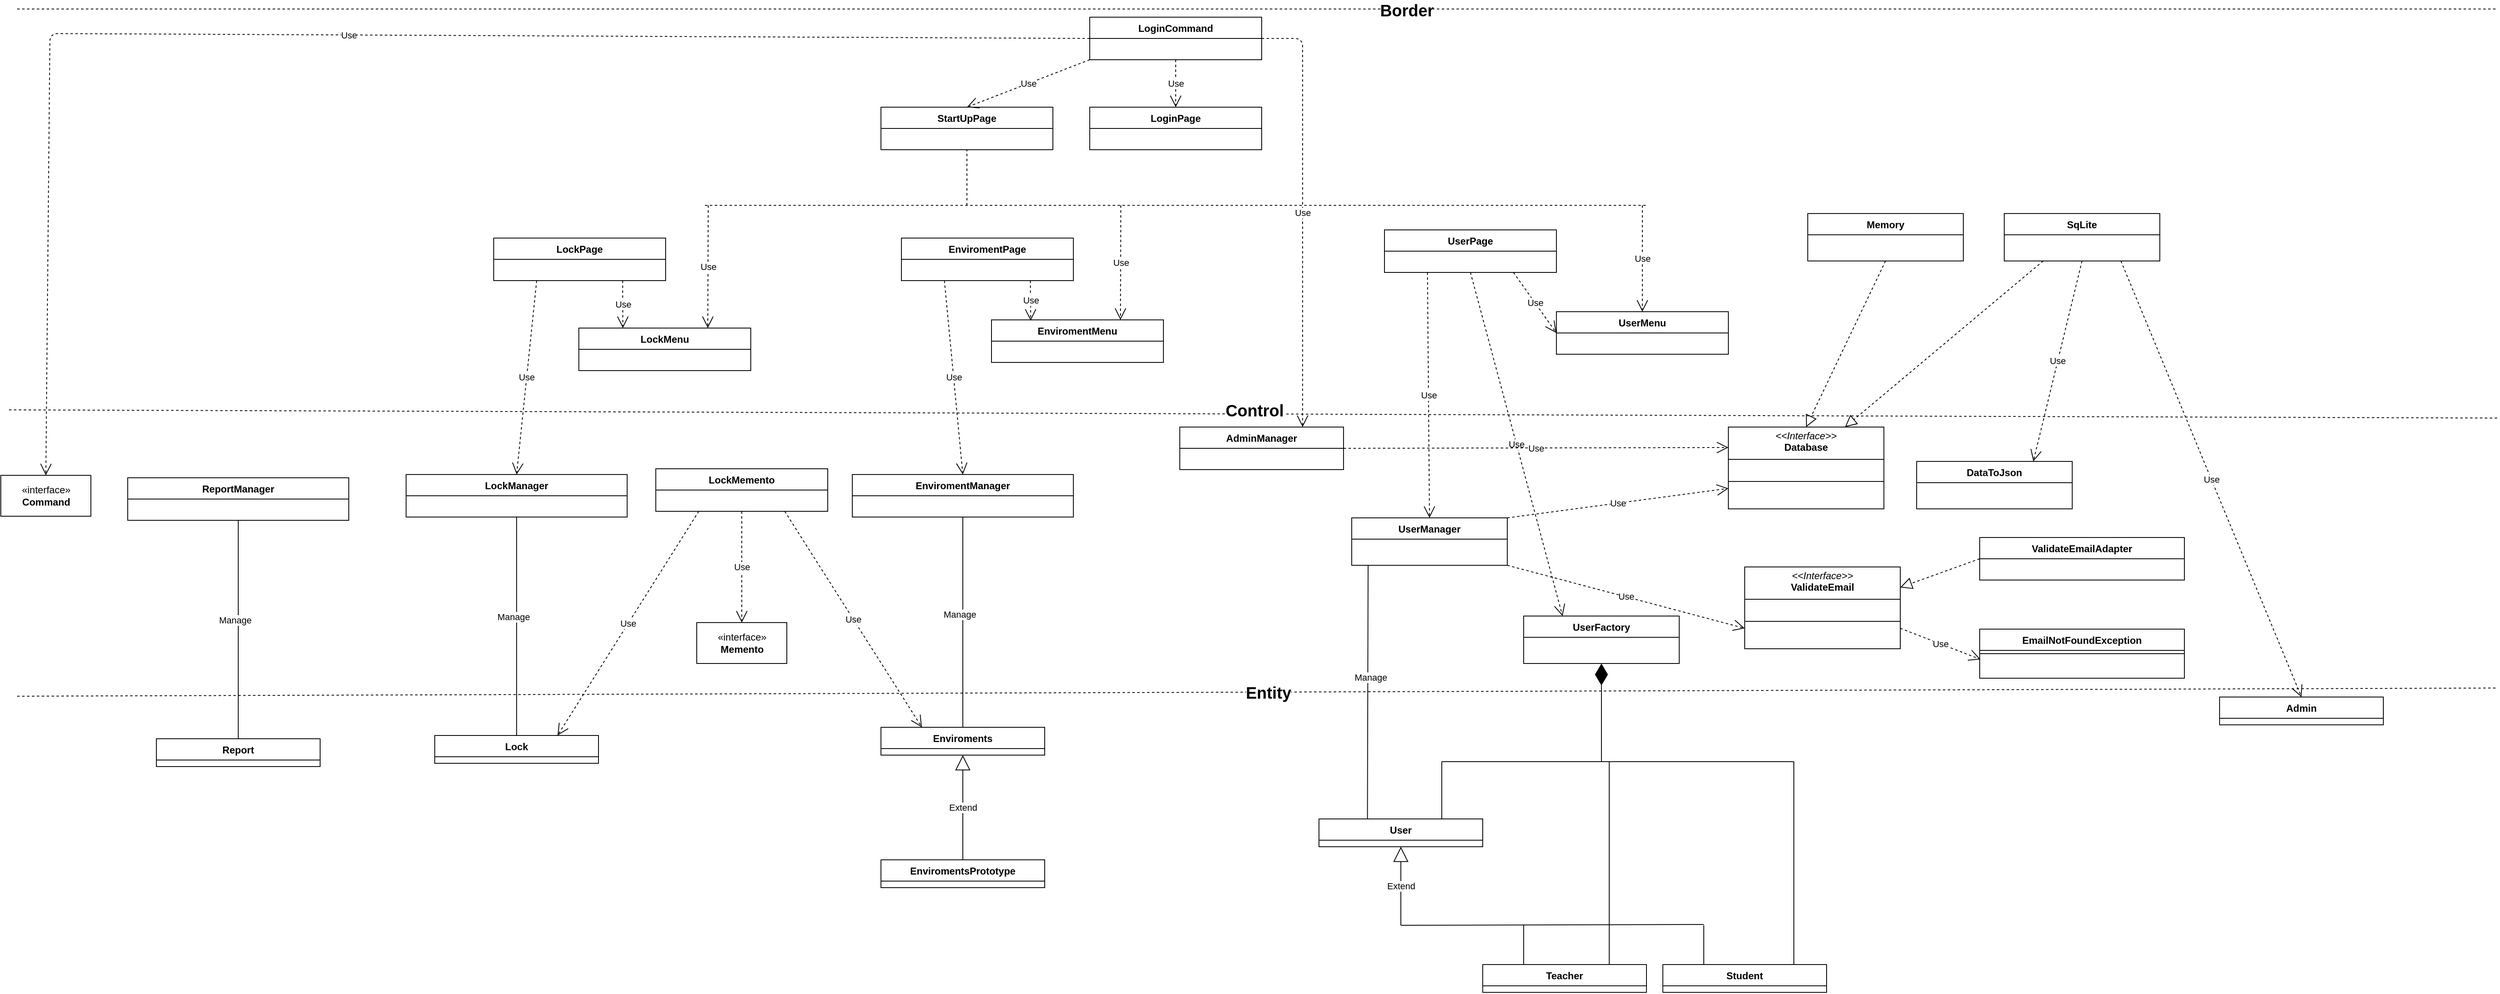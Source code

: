 <mxfile>
    <diagram id="C5RBs43oDa-KdzZeNtuy" name="Page-1">
        <mxGraphModel dx="2322" dy="1602" grid="1" gridSize="10" guides="1" tooltips="1" connect="1" arrows="1" fold="1" page="1" pageScale="1" pageWidth="827" pageHeight="1169" math="0" shadow="0">
            <root>
                <mxCell id="WIyWlLk6GJQsqaUBKTNV-0"/>
                <mxCell id="WIyWlLk6GJQsqaUBKTNV-1" parent="WIyWlLk6GJQsqaUBKTNV-0"/>
                <mxCell id="r7XuDd0O4ZvqXVFFLryg-0" value="" style="endArrow=none;dashed=1;html=1;rounded=0;" parent="WIyWlLk6GJQsqaUBKTNV-1" edge="1">
                    <mxGeometry width="50" height="50" relative="1" as="geometry">
                        <mxPoint x="-1360" y="160" as="sourcePoint"/>
                        <mxPoint x="1670" y="150" as="targetPoint"/>
                        <Array as="points"/>
                    </mxGeometry>
                </mxCell>
                <mxCell id="_xdSYPHyjW3nCsW6iEuT-3" value="&lt;font style=&quot;font-size: 20px;&quot;&gt;Entity&lt;/font&gt;" style="edgeLabel;html=1;align=center;verticalAlign=middle;resizable=0;points=[];fontSize=15;fontStyle=1" parent="r7XuDd0O4ZvqXVFFLryg-0" connectable="0" vertex="1">
                    <mxGeometry x="0.124" y="-2" relative="1" as="geometry">
                        <mxPoint x="-175" y="-2" as="offset"/>
                    </mxGeometry>
                </mxCell>
                <mxCell id="r7XuDd0O4ZvqXVFFLryg-25" value="" style="endArrow=none;endFill=0;endSize=12;html=1;rounded=0;entryX=0.296;entryY=0.034;entryDx=0;entryDy=0;entryPerimeter=0;" parent="WIyWlLk6GJQsqaUBKTNV-1" target="45" edge="1">
                    <mxGeometry width="160" relative="1" as="geometry">
                        <mxPoint x="290" as="sourcePoint"/>
                        <mxPoint x="410" y="350" as="targetPoint"/>
                    </mxGeometry>
                </mxCell>
                <mxCell id="r7XuDd0O4ZvqXVFFLryg-28" value="Manage" style="edgeLabel;html=1;align=center;verticalAlign=middle;resizable=0;points=[];" parent="r7XuDd0O4ZvqXVFFLryg-25" connectable="0" vertex="1">
                    <mxGeometry x="-0.448" y="2" relative="1" as="geometry">
                        <mxPoint x="1" y="51" as="offset"/>
                    </mxGeometry>
                </mxCell>
                <mxCell id="r7XuDd0O4ZvqXVFFLryg-34" value="" style="endArrow=none;dashed=1;html=1;rounded=0;" parent="WIyWlLk6GJQsqaUBKTNV-1" edge="1">
                    <mxGeometry width="50" height="50" relative="1" as="geometry">
                        <mxPoint x="-1370" y="-190" as="sourcePoint"/>
                        <mxPoint x="1670" y="-180" as="targetPoint"/>
                        <Array as="points"/>
                    </mxGeometry>
                </mxCell>
                <mxCell id="_xdSYPHyjW3nCsW6iEuT-2" value="&lt;font style=&quot;font-size: 20px;&quot;&gt;Control&lt;/font&gt;" style="edgeLabel;html=1;align=center;verticalAlign=middle;resizable=0;points=[];fontSize=15;fontStyle=1" parent="r7XuDd0O4ZvqXVFFLryg-34" connectable="0" vertex="1">
                    <mxGeometry x="0.124" y="1" relative="1" as="geometry">
                        <mxPoint x="-188" y="-5" as="offset"/>
                    </mxGeometry>
                </mxCell>
                <mxCell id="r7XuDd0O4ZvqXVFFLryg-35" value="" style="endArrow=none;dashed=1;html=1;rounded=0;" parent="WIyWlLk6GJQsqaUBKTNV-1" edge="1">
                    <mxGeometry width="50" height="50" relative="1" as="geometry">
                        <mxPoint x="-1360" y="-680" as="sourcePoint"/>
                        <mxPoint x="1670" y="-680" as="targetPoint"/>
                        <Array as="points"/>
                    </mxGeometry>
                </mxCell>
                <mxCell id="_xdSYPHyjW3nCsW6iEuT-0" value="&lt;font style=&quot;font-size: 20px;&quot;&gt;Border&lt;/font&gt;" style="edgeLabel;html=1;align=center;verticalAlign=middle;resizable=0;points=[];fontSize=15;fontStyle=1" parent="r7XuDd0O4ZvqXVFFLryg-35" connectable="0" vertex="1">
                    <mxGeometry x="0.139" y="-1" relative="1" as="geometry">
                        <mxPoint x="-29" as="offset"/>
                    </mxGeometry>
                </mxCell>
                <mxCell id="lZRSGbZRZbLsS1pGvsEE-22" value="Teacher" style="swimlane;fontStyle=1;align=center;verticalAlign=top;childLayout=stackLayout;horizontal=1;startSize=26;horizontalStack=0;resizeParent=1;resizeParentMax=0;resizeLast=0;collapsible=1;marginBottom=0;whiteSpace=wrap;html=1;" parent="WIyWlLk6GJQsqaUBKTNV-1" vertex="1">
                    <mxGeometry x="430" y="488" width="200" height="34" as="geometry"/>
                </mxCell>
                <mxCell id="NaBVkYS8M3-ztmhR-1Vg-1" value="Use" style="endArrow=open;endSize=12;dashed=1;html=1;rounded=0;exitX=1;exitY=1;exitDx=0;exitDy=0;entryX=0;entryY=0.75;entryDx=0;entryDy=0;" parent="WIyWlLk6GJQsqaUBKTNV-1" source="17" target="52" edge="1">
                    <mxGeometry width="160" relative="1" as="geometry">
                        <mxPoint x="440.57" y="-80.002" as="sourcePoint"/>
                        <mxPoint x="650" y="-90" as="targetPoint"/>
                    </mxGeometry>
                </mxCell>
                <mxCell id="6dqjGufiqV69bFTocouH-3" value="EmailNotFoundException" style="swimlane;fontStyle=1;align=center;verticalAlign=top;childLayout=stackLayout;horizontal=1;startSize=26;horizontalStack=0;resizeParent=1;resizeParentMax=0;resizeLast=0;collapsible=1;marginBottom=0;whiteSpace=wrap;html=1;" parent="WIyWlLk6GJQsqaUBKTNV-1" vertex="1">
                    <mxGeometry x="1037" y="78" width="250" height="60" as="geometry"/>
                </mxCell>
                <mxCell id="6dqjGufiqV69bFTocouH-4" value="" style="line;strokeWidth=1;fillColor=none;align=left;verticalAlign=middle;spacingTop=-1;spacingLeft=3;spacingRight=3;rotatable=0;labelPosition=right;points=[];portConstraint=eastwest;strokeColor=inherit;" parent="6dqjGufiqV69bFTocouH-3" vertex="1">
                    <mxGeometry y="26" width="250" height="8" as="geometry"/>
                </mxCell>
                <mxCell id="6dqjGufiqV69bFTocouH-5" value="&lt;div&gt;&lt;br&gt;&lt;/div&gt;" style="text;strokeColor=none;fillColor=none;align=left;verticalAlign=top;spacingLeft=4;spacingRight=4;overflow=hidden;rotatable=0;points=[[0,0.5],[1,0.5]];portConstraint=eastwest;whiteSpace=wrap;html=1;" parent="6dqjGufiqV69bFTocouH-3" vertex="1">
                    <mxGeometry y="34" width="250" height="26" as="geometry"/>
                </mxCell>
                <mxCell id="3" value="Use" style="endArrow=open;endSize=12;dashed=1;html=1;entryX=0;entryY=0.75;entryDx=0;entryDy=0;exitX=1;exitY=0;exitDx=0;exitDy=0;" parent="WIyWlLk6GJQsqaUBKTNV-1" source="17" target="74" edge="1">
                    <mxGeometry width="160" relative="1" as="geometry">
                        <mxPoint x="600" y="-150" as="sourcePoint"/>
                        <mxPoint x="892.5" y="-278" as="targetPoint"/>
                    </mxGeometry>
                </mxCell>
                <mxCell id="5" value="Enviroments" style="swimlane;fontStyle=1;align=center;verticalAlign=top;childLayout=stackLayout;horizontal=1;startSize=26;horizontalStack=0;resizeParent=1;resizeParentMax=0;resizeLast=0;collapsible=1;marginBottom=0;whiteSpace=wrap;html=1;" parent="WIyWlLk6GJQsqaUBKTNV-1" vertex="1">
                    <mxGeometry x="-305" y="198" width="200" height="34" as="geometry"/>
                </mxCell>
                <mxCell id="12" value="" style="endArrow=none;endFill=0;endSize=12;html=1;rounded=0;entryX=0.5;entryY=0;entryDx=0;entryDy=0;exitX=0.5;exitY=1;exitDx=0;exitDy=0;" parent="WIyWlLk6GJQsqaUBKTNV-1" source="30" target="5" edge="1">
                    <mxGeometry width="160" relative="1" as="geometry">
                        <mxPoint x="-167.873" y="30" as="sourcePoint"/>
                        <mxPoint x="-205" y="198" as="targetPoint"/>
                    </mxGeometry>
                </mxCell>
                <mxCell id="13" value="Manage" style="edgeLabel;html=1;align=center;verticalAlign=middle;resizable=0;points=[];" parent="12" connectable="0" vertex="1">
                    <mxGeometry x="-0.448" y="2" relative="1" as="geometry">
                        <mxPoint x="-6" y="48" as="offset"/>
                    </mxGeometry>
                </mxCell>
                <mxCell id="17" value="UserManager" style="swimlane;fontStyle=1;childLayout=stackLayout;horizontal=1;startSize=26;fillColor=none;horizontalStack=0;resizeParent=1;resizeParentMax=0;resizeLast=0;collapsible=1;marginBottom=0;" parent="WIyWlLk6GJQsqaUBKTNV-1" vertex="1">
                    <mxGeometry x="270" y="-58" width="190" height="58" as="geometry"/>
                </mxCell>
                <mxCell id="22" value="ValidateEmailAdapter" style="swimlane;fontStyle=1;childLayout=stackLayout;horizontal=1;startSize=26;fillColor=none;horizontalStack=0;resizeParent=1;resizeParentMax=0;resizeLast=0;collapsible=1;marginBottom=0;" parent="WIyWlLk6GJQsqaUBKTNV-1" vertex="1">
                    <mxGeometry x="1037" y="-34" width="250" height="52" as="geometry"/>
                </mxCell>
                <mxCell id="30" value="EnviromentManager" style="swimlane;fontStyle=1;childLayout=stackLayout;horizontal=1;startSize=26;fillColor=none;horizontalStack=0;resizeParent=1;resizeParentMax=0;resizeLast=0;collapsible=1;marginBottom=0;" parent="WIyWlLk6GJQsqaUBKTNV-1" vertex="1">
                    <mxGeometry x="-340" y="-111" width="270" height="52" as="geometry"/>
                </mxCell>
                <mxCell id="38" value="Admin" style="swimlane;fontStyle=1;align=center;verticalAlign=top;childLayout=stackLayout;horizontal=1;startSize=26;horizontalStack=0;resizeParent=1;resizeParentMax=0;resizeLast=0;collapsible=1;marginBottom=0;whiteSpace=wrap;html=1;" parent="WIyWlLk6GJQsqaUBKTNV-1" vertex="1">
                    <mxGeometry x="1330" y="161" width="200" height="34" as="geometry"/>
                </mxCell>
                <mxCell id="39" value="StartUpPage" style="swimlane;fontStyle=1;childLayout=stackLayout;horizontal=1;startSize=26;fillColor=none;horizontalStack=0;resizeParent=1;resizeParentMax=0;resizeLast=0;collapsible=1;marginBottom=0;" parent="WIyWlLk6GJQsqaUBKTNV-1" vertex="1">
                    <mxGeometry x="-305" y="-560" width="210" height="52" as="geometry"/>
                </mxCell>
                <mxCell id="nyFKqgkoh2ZOtLrn_KtN-40" value="Lock" style="swimlane;fontStyle=1;align=center;verticalAlign=top;childLayout=stackLayout;horizontal=1;startSize=26;horizontalStack=0;resizeParent=1;resizeParentMax=0;resizeLast=0;collapsible=1;marginBottom=0;whiteSpace=wrap;html=1;" parent="WIyWlLk6GJQsqaUBKTNV-1" vertex="1">
                    <mxGeometry x="-850" y="208" width="200" height="34" as="geometry"/>
                </mxCell>
                <mxCell id="nyFKqgkoh2ZOtLrn_KtN-41" value="LockManager" style="swimlane;fontStyle=1;childLayout=stackLayout;horizontal=1;startSize=26;fillColor=none;horizontalStack=0;resizeParent=1;resizeParentMax=0;resizeLast=0;collapsible=1;marginBottom=0;" parent="WIyWlLk6GJQsqaUBKTNV-1" vertex="1">
                    <mxGeometry x="-885" y="-111" width="270" height="52" as="geometry"/>
                </mxCell>
                <mxCell id="nyFKqgkoh2ZOtLrn_KtN-43" value="Report" style="swimlane;fontStyle=1;align=center;verticalAlign=top;childLayout=stackLayout;horizontal=1;startSize=26;horizontalStack=0;resizeParent=1;resizeParentMax=0;resizeLast=0;collapsible=1;marginBottom=0;whiteSpace=wrap;html=1;" parent="WIyWlLk6GJQsqaUBKTNV-1" vertex="1">
                    <mxGeometry x="-1190" y="212" width="200" height="34" as="geometry"/>
                </mxCell>
                <mxCell id="nyFKqgkoh2ZOtLrn_KtN-44" value="ReportManager" style="swimlane;fontStyle=1;childLayout=stackLayout;horizontal=1;startSize=26;fillColor=none;horizontalStack=0;resizeParent=1;resizeParentMax=0;resizeLast=0;collapsible=1;marginBottom=0;" parent="WIyWlLk6GJQsqaUBKTNV-1" vertex="1">
                    <mxGeometry x="-1225" y="-107" width="270" height="52" as="geometry"/>
                </mxCell>
                <mxCell id="nyFKqgkoh2ZOtLrn_KtN-45" value="" style="endArrow=none;endFill=0;endSize=12;html=1;rounded=0;entryX=0.5;entryY=0;entryDx=0;entryDy=0;exitX=0.5;exitY=1;exitDx=0;exitDy=0;" parent="WIyWlLk6GJQsqaUBKTNV-1" source="nyFKqgkoh2ZOtLrn_KtN-41" target="nyFKqgkoh2ZOtLrn_KtN-40" edge="1">
                    <mxGeometry width="160" relative="1" as="geometry">
                        <mxPoint x="-575" y="-42" as="sourcePoint"/>
                        <mxPoint x="-595" y="198" as="targetPoint"/>
                    </mxGeometry>
                </mxCell>
                <mxCell id="nyFKqgkoh2ZOtLrn_KtN-46" value="Manage" style="edgeLabel;html=1;align=center;verticalAlign=middle;resizable=0;points=[];" parent="nyFKqgkoh2ZOtLrn_KtN-45" connectable="0" vertex="1">
                    <mxGeometry x="-0.448" y="2" relative="1" as="geometry">
                        <mxPoint x="-6" y="48" as="offset"/>
                    </mxGeometry>
                </mxCell>
                <mxCell id="nyFKqgkoh2ZOtLrn_KtN-47" value="" style="endArrow=none;endFill=0;endSize=12;html=1;rounded=0;entryX=0.5;entryY=0;entryDx=0;entryDy=0;exitX=0.5;exitY=1;exitDx=0;exitDy=0;" parent="WIyWlLk6GJQsqaUBKTNV-1" source="nyFKqgkoh2ZOtLrn_KtN-44" target="nyFKqgkoh2ZOtLrn_KtN-43" edge="1">
                    <mxGeometry width="160" relative="1" as="geometry">
                        <mxPoint x="-1010" y="-37" as="sourcePoint"/>
                        <mxPoint x="-1025" y="195" as="targetPoint"/>
                    </mxGeometry>
                </mxCell>
                <mxCell id="nyFKqgkoh2ZOtLrn_KtN-48" value="Manage" style="edgeLabel;html=1;align=center;verticalAlign=middle;resizable=0;points=[];" parent="nyFKqgkoh2ZOtLrn_KtN-47" connectable="0" vertex="1">
                    <mxGeometry x="-0.448" y="2" relative="1" as="geometry">
                        <mxPoint x="-6" y="48" as="offset"/>
                    </mxGeometry>
                </mxCell>
                <mxCell id="40" value="Student" style="swimlane;fontStyle=1;align=center;verticalAlign=top;childLayout=stackLayout;horizontal=1;startSize=26;horizontalStack=0;resizeParent=1;resizeParentMax=0;resizeLast=0;collapsible=1;marginBottom=0;whiteSpace=wrap;html=1;" parent="WIyWlLk6GJQsqaUBKTNV-1" vertex="1">
                    <mxGeometry x="650" y="488" width="200" height="34" as="geometry"/>
                </mxCell>
                <mxCell id="45" value="User" style="swimlane;fontStyle=1;align=center;verticalAlign=top;childLayout=stackLayout;horizontal=1;startSize=26;horizontalStack=0;resizeParent=1;resizeParentMax=0;resizeLast=0;collapsible=1;marginBottom=0;whiteSpace=wrap;html=1;" parent="WIyWlLk6GJQsqaUBKTNV-1" vertex="1">
                    <mxGeometry x="230" y="310" width="200" height="34" as="geometry"/>
                </mxCell>
                <mxCell id="47" value="UserFactory" style="swimlane;fontStyle=1;childLayout=stackLayout;horizontal=1;startSize=26;fillColor=none;horizontalStack=0;resizeParent=1;resizeParentMax=0;resizeLast=0;collapsible=1;marginBottom=0;" parent="WIyWlLk6GJQsqaUBKTNV-1" vertex="1">
                    <mxGeometry x="480" y="62" width="190" height="58" as="geometry"/>
                </mxCell>
                <mxCell id="50" value="" style="endArrow=diamondThin;endFill=1;endSize=24;html=1;entryX=0.5;entryY=1;entryDx=0;entryDy=0;" parent="WIyWlLk6GJQsqaUBKTNV-1" target="47" edge="1">
                    <mxGeometry width="160" relative="1" as="geometry">
                        <mxPoint x="575" y="240" as="sourcePoint"/>
                        <mxPoint x="640" y="90" as="targetPoint"/>
                    </mxGeometry>
                </mxCell>
                <mxCell id="51" value="UserPage" style="swimlane;fontStyle=1;childLayout=stackLayout;horizontal=1;startSize=26;fillColor=none;horizontalStack=0;resizeParent=1;resizeParentMax=0;resizeLast=0;collapsible=1;marginBottom=0;" parent="WIyWlLk6GJQsqaUBKTNV-1" vertex="1">
                    <mxGeometry x="310" y="-410" width="210" height="52" as="geometry"/>
                </mxCell>
                <mxCell id="52" value="&lt;p style=&quot;margin:0px;margin-top:4px;text-align:center;&quot;&gt;&lt;i&gt;&amp;lt;&amp;lt;Interface&amp;gt;&amp;gt;&lt;/i&gt;&lt;br&gt;&lt;b&gt;ValidateEmail&lt;/b&gt;&lt;/p&gt;&lt;hr size=&quot;1&quot; style=&quot;border-style:solid;&quot;&gt;&lt;p style=&quot;margin:0px;margin-left:4px;&quot;&gt;&lt;br&gt;&lt;/p&gt;&lt;hr size=&quot;1&quot; style=&quot;border-style:solid;&quot;&gt;&lt;p style=&quot;margin:0px;margin-left:4px;&quot;&gt;&lt;br&gt;&lt;/p&gt;" style="verticalAlign=top;align=left;overflow=fill;html=1;whiteSpace=wrap;" parent="WIyWlLk6GJQsqaUBKTNV-1" vertex="1">
                    <mxGeometry x="750" y="2" width="190" height="100" as="geometry"/>
                </mxCell>
                <mxCell id="60" value="" style="endArrow=none;html=1;" parent="WIyWlLk6GJQsqaUBKTNV-1" edge="1">
                    <mxGeometry width="50" height="50" relative="1" as="geometry">
                        <mxPoint x="330" y="440" as="sourcePoint"/>
                        <mxPoint x="700" y="439" as="targetPoint"/>
                    </mxGeometry>
                </mxCell>
                <mxCell id="63" value="" style="endArrow=none;html=1;exitX=0.25;exitY=0;exitDx=0;exitDy=0;" parent="WIyWlLk6GJQsqaUBKTNV-1" source="lZRSGbZRZbLsS1pGvsEE-22" edge="1">
                    <mxGeometry width="50" height="50" relative="1" as="geometry">
                        <mxPoint x="539.77" y="488" as="sourcePoint"/>
                        <mxPoint x="480" y="440" as="targetPoint"/>
                    </mxGeometry>
                </mxCell>
                <mxCell id="64" value="" style="endArrow=none;html=1;exitX=0.25;exitY=0;exitDx=0;exitDy=0;" parent="WIyWlLk6GJQsqaUBKTNV-1" source="40" edge="1">
                    <mxGeometry width="50" height="50" relative="1" as="geometry">
                        <mxPoint x="730.0" y="488" as="sourcePoint"/>
                        <mxPoint x="700" y="440" as="targetPoint"/>
                    </mxGeometry>
                </mxCell>
                <mxCell id="65" value="" style="endArrow=none;html=1;" parent="WIyWlLk6GJQsqaUBKTNV-1" edge="1">
                    <mxGeometry width="50" height="50" relative="1" as="geometry">
                        <mxPoint x="380" y="240" as="sourcePoint"/>
                        <mxPoint x="810" y="240" as="targetPoint"/>
                    </mxGeometry>
                </mxCell>
                <mxCell id="67" value="" style="endArrow=none;html=1;exitX=0.75;exitY=0;exitDx=0;exitDy=0;" parent="WIyWlLk6GJQsqaUBKTNV-1" source="45" edge="1">
                    <mxGeometry width="50" height="50" relative="1" as="geometry">
                        <mxPoint x="370.0" y="378" as="sourcePoint"/>
                        <mxPoint x="380" y="240" as="targetPoint"/>
                    </mxGeometry>
                </mxCell>
                <mxCell id="68" value="" style="endArrow=none;html=1;exitX=0.75;exitY=0;exitDx=0;exitDy=0;" parent="WIyWlLk6GJQsqaUBKTNV-1" edge="1">
                    <mxGeometry width="50" height="50" relative="1" as="geometry">
                        <mxPoint x="584.52" y="488" as="sourcePoint"/>
                        <mxPoint x="584.52" y="240" as="targetPoint"/>
                    </mxGeometry>
                </mxCell>
                <mxCell id="69" value="" style="endArrow=none;html=1;exitX=0.75;exitY=0;exitDx=0;exitDy=0;" parent="WIyWlLk6GJQsqaUBKTNV-1" edge="1">
                    <mxGeometry width="50" height="50" relative="1" as="geometry">
                        <mxPoint x="810.0" y="488" as="sourcePoint"/>
                        <mxPoint x="810" y="240" as="targetPoint"/>
                    </mxGeometry>
                </mxCell>
                <mxCell id="70" value="Use" style="endArrow=open;endSize=12;dashed=1;html=1;rounded=0;exitX=1;exitY=0.75;exitDx=0;exitDy=0;entryX=0.004;entryY=0.115;entryDx=0;entryDy=0;entryPerimeter=0;" parent="WIyWlLk6GJQsqaUBKTNV-1" source="52" target="6dqjGufiqV69bFTocouH-5" edge="1">
                    <mxGeometry width="160" relative="1" as="geometry">
                        <mxPoint x="1140.0" y="70.998" as="sourcePoint"/>
                        <mxPoint x="1349.43" y="50" as="targetPoint"/>
                    </mxGeometry>
                </mxCell>
                <mxCell id="71" value="" style="endArrow=block;dashed=1;endFill=0;endSize=12;html=1;entryX=1;entryY=0.25;entryDx=0;entryDy=0;exitX=0;exitY=0.5;exitDx=0;exitDy=0;" parent="WIyWlLk6GJQsqaUBKTNV-1" source="22" target="52" edge="1">
                    <mxGeometry width="160" relative="1" as="geometry">
                        <mxPoint x="1250" y="-180" as="sourcePoint"/>
                        <mxPoint x="1320" y="-116.5" as="targetPoint"/>
                    </mxGeometry>
                </mxCell>
                <mxCell id="72" value="Use" style="endArrow=open;endSize=12;dashed=1;html=1;entryX=0.25;entryY=0;entryDx=0;entryDy=0;exitX=0.5;exitY=1;exitDx=0;exitDy=0;" parent="WIyWlLk6GJQsqaUBKTNV-1" source="51" target="47" edge="1">
                    <mxGeometry width="160" relative="1" as="geometry">
                        <mxPoint x="400" y="-380" as="sourcePoint"/>
                        <mxPoint x="550" y="-50" as="targetPoint"/>
                    </mxGeometry>
                </mxCell>
                <mxCell id="74" value="&lt;p style=&quot;margin:0px;margin-top:4px;text-align:center;&quot;&gt;&lt;i&gt;&amp;lt;&amp;lt;Interface&amp;gt;&amp;gt;&lt;/i&gt;&lt;br&gt;&lt;b&gt;Database&lt;/b&gt;&lt;/p&gt;&lt;hr size=&quot;1&quot; style=&quot;border-style:solid;&quot;&gt;&lt;p style=&quot;margin:0px;margin-left:4px;&quot;&gt;&lt;br&gt;&lt;/p&gt;&lt;hr size=&quot;1&quot; style=&quot;border-style:solid;&quot;&gt;&lt;p style=&quot;margin:0px;margin-left:4px;&quot;&gt;&lt;br&gt;&lt;/p&gt;" style="verticalAlign=top;align=left;overflow=fill;html=1;whiteSpace=wrap;" parent="WIyWlLk6GJQsqaUBKTNV-1" vertex="1">
                    <mxGeometry x="730" y="-169" width="190" height="100" as="geometry"/>
                </mxCell>
                <mxCell id="75" value="Memory" style="swimlane;fontStyle=1;childLayout=stackLayout;horizontal=1;startSize=26;fillColor=none;horizontalStack=0;resizeParent=1;resizeParentMax=0;resizeLast=0;collapsible=1;marginBottom=0;" parent="WIyWlLk6GJQsqaUBKTNV-1" vertex="1">
                    <mxGeometry x="827" y="-430" width="190" height="58" as="geometry"/>
                </mxCell>
                <mxCell id="76" value="SqLite" style="swimlane;fontStyle=1;childLayout=stackLayout;horizontal=1;startSize=26;fillColor=none;horizontalStack=0;resizeParent=1;resizeParentMax=0;resizeLast=0;collapsible=1;marginBottom=0;" parent="WIyWlLk6GJQsqaUBKTNV-1" vertex="1">
                    <mxGeometry x="1067" y="-430" width="190" height="58" as="geometry"/>
                </mxCell>
                <mxCell id="77" value="" style="endArrow=block;dashed=1;endFill=0;endSize=12;html=1;entryX=0.5;entryY=0;entryDx=0;entryDy=0;exitX=0.5;exitY=1;exitDx=0;exitDy=0;" parent="WIyWlLk6GJQsqaUBKTNV-1" source="75" target="74" edge="1">
                    <mxGeometry width="160" relative="1" as="geometry">
                        <mxPoint x="820" y="-310" as="sourcePoint"/>
                        <mxPoint x="720" y="-289" as="targetPoint"/>
                    </mxGeometry>
                </mxCell>
                <mxCell id="78" value="" style="endArrow=block;dashed=1;endFill=0;endSize=12;html=1;entryX=0.75;entryY=0;entryDx=0;entryDy=0;exitX=0.25;exitY=1;exitDx=0;exitDy=0;" parent="WIyWlLk6GJQsqaUBKTNV-1" source="76" target="74" edge="1">
                    <mxGeometry width="160" relative="1" as="geometry">
                        <mxPoint x="1000" y="-362" as="sourcePoint"/>
                        <mxPoint x="1000" y="-159" as="targetPoint"/>
                    </mxGeometry>
                </mxCell>
                <mxCell id="79" value="DataToJson" style="swimlane;fontStyle=1;childLayout=stackLayout;horizontal=1;startSize=26;fillColor=none;horizontalStack=0;resizeParent=1;resizeParentMax=0;resizeLast=0;collapsible=1;marginBottom=0;" parent="WIyWlLk6GJQsqaUBKTNV-1" vertex="1">
                    <mxGeometry x="960" y="-127" width="190" height="58" as="geometry"/>
                </mxCell>
                <mxCell id="80" value="Use" style="endArrow=open;endSize=12;dashed=1;html=1;rounded=0;entryX=0.75;entryY=0;entryDx=0;entryDy=0;exitX=0.5;exitY=1;exitDx=0;exitDy=0;" parent="WIyWlLk6GJQsqaUBKTNV-1" source="76" target="79" edge="1">
                    <mxGeometry width="160" relative="1" as="geometry">
                        <mxPoint x="1080" y="-300" as="sourcePoint"/>
                        <mxPoint x="1201" y="-276.01" as="targetPoint"/>
                    </mxGeometry>
                </mxCell>
                <mxCell id="81" value="Use" style="endArrow=open;endSize=12;dashed=1;html=1;exitX=0.25;exitY=1;exitDx=0;exitDy=0;entryX=0.5;entryY=0;entryDx=0;entryDy=0;" parent="WIyWlLk6GJQsqaUBKTNV-1" source="51" target="17" edge="1">
                    <mxGeometry width="160" relative="1" as="geometry">
                        <mxPoint x="310" y="-368" as="sourcePoint"/>
                        <mxPoint x="447.5" y="30.0" as="targetPoint"/>
                    </mxGeometry>
                </mxCell>
                <mxCell id="82" value="UserMenu" style="swimlane;fontStyle=1;childLayout=stackLayout;horizontal=1;startSize=26;fillColor=none;horizontalStack=0;resizeParent=1;resizeParentMax=0;resizeLast=0;collapsible=1;marginBottom=0;" parent="WIyWlLk6GJQsqaUBKTNV-1" vertex="1">
                    <mxGeometry x="520" y="-310" width="210" height="52" as="geometry"/>
                </mxCell>
                <mxCell id="83" value="Use" style="endArrow=open;endSize=12;dashed=1;html=1;exitX=0.75;exitY=1;exitDx=0;exitDy=0;entryX=0;entryY=0.5;entryDx=0;entryDy=0;" parent="WIyWlLk6GJQsqaUBKTNV-1" source="51" target="82" edge="1">
                    <mxGeometry width="160" relative="1" as="geometry">
                        <mxPoint x="372.5" y="-348" as="sourcePoint"/>
                        <mxPoint x="367" y="-97" as="targetPoint"/>
                    </mxGeometry>
                </mxCell>
                <mxCell id="84" value="EnviromentPage" style="swimlane;fontStyle=1;childLayout=stackLayout;horizontal=1;startSize=26;fillColor=none;horizontalStack=0;resizeParent=1;resizeParentMax=0;resizeLast=0;collapsible=1;marginBottom=0;" parent="WIyWlLk6GJQsqaUBKTNV-1" vertex="1">
                    <mxGeometry x="-280" y="-400" width="210" height="52" as="geometry"/>
                </mxCell>
                <mxCell id="85" value="EnviromentMenu" style="swimlane;fontStyle=1;childLayout=stackLayout;horizontal=1;startSize=26;fillColor=none;horizontalStack=0;resizeParent=1;resizeParentMax=0;resizeLast=0;collapsible=1;marginBottom=0;" parent="WIyWlLk6GJQsqaUBKTNV-1" vertex="1">
                    <mxGeometry x="-170" y="-300" width="210" height="52" as="geometry"/>
                </mxCell>
                <mxCell id="86" value="Use" style="endArrow=open;endSize=12;dashed=1;html=1;exitX=0.75;exitY=1;exitDx=0;exitDy=0;entryX=0.228;entryY=0.019;entryDx=0;entryDy=0;entryPerimeter=0;" parent="WIyWlLk6GJQsqaUBKTNV-1" source="84" target="85" edge="1">
                    <mxGeometry width="160" relative="1" as="geometry">
                        <mxPoint x="-137.5" y="-348" as="sourcePoint"/>
                        <mxPoint x="-143" y="-97" as="targetPoint"/>
                    </mxGeometry>
                </mxCell>
                <mxCell id="87" value="LockPage" style="swimlane;fontStyle=1;childLayout=stackLayout;horizontal=1;startSize=26;fillColor=none;horizontalStack=0;resizeParent=1;resizeParentMax=0;resizeLast=0;collapsible=1;marginBottom=0;" parent="WIyWlLk6GJQsqaUBKTNV-1" vertex="1">
                    <mxGeometry x="-778" y="-400" width="210" height="52" as="geometry"/>
                </mxCell>
                <mxCell id="88" value="LockMenu" style="swimlane;fontStyle=1;childLayout=stackLayout;horizontal=1;startSize=26;fillColor=none;horizontalStack=0;resizeParent=1;resizeParentMax=0;resizeLast=0;collapsible=1;marginBottom=0;" parent="WIyWlLk6GJQsqaUBKTNV-1" vertex="1">
                    <mxGeometry x="-674" y="-290" width="210" height="52" as="geometry"/>
                </mxCell>
                <mxCell id="89" value="Use" style="endArrow=open;endSize=12;dashed=1;html=1;entryX=0.256;entryY=0;entryDx=0;entryDy=0;exitX=0.75;exitY=1;exitDx=0;exitDy=0;entryPerimeter=0;" parent="WIyWlLk6GJQsqaUBKTNV-1" source="87" target="88" edge="1">
                    <mxGeometry width="160" relative="1" as="geometry">
                        <mxPoint x="-470" y="-360" as="sourcePoint"/>
                        <mxPoint x="-566" y="-97" as="targetPoint"/>
                    </mxGeometry>
                </mxCell>
                <mxCell id="90" value="Use" style="endArrow=open;endSize=12;dashed=1;html=1;exitX=0.25;exitY=1;exitDx=0;exitDy=0;entryX=0.5;entryY=0;entryDx=0;entryDy=0;" parent="WIyWlLk6GJQsqaUBKTNV-1" source="84" target="30" edge="1">
                    <mxGeometry width="160" relative="1" as="geometry">
                        <mxPoint x="-144.5" y="-341" as="sourcePoint"/>
                        <mxPoint x="-150" y="-90.0" as="targetPoint"/>
                    </mxGeometry>
                </mxCell>
                <mxCell id="91" value="Use" style="endArrow=open;endSize=12;dashed=1;html=1;exitX=0.25;exitY=1;exitDx=0;exitDy=0;entryX=0.5;entryY=0;entryDx=0;entryDy=0;" parent="WIyWlLk6GJQsqaUBKTNV-1" source="87" target="nyFKqgkoh2ZOtLrn_KtN-41" edge="1">
                    <mxGeometry width="160" relative="1" as="geometry">
                        <mxPoint x="-605" y="-340" as="sourcePoint"/>
                        <mxPoint x="-590.0" y="-109.0" as="targetPoint"/>
                    </mxGeometry>
                </mxCell>
                <mxCell id="92" value="Use" style="endArrow=open;endSize=12;dashed=1;html=1;entryX=0.75;entryY=0;entryDx=0;entryDy=0;" parent="WIyWlLk6GJQsqaUBKTNV-1" target="88" edge="1">
                    <mxGeometry width="160" relative="1" as="geometry">
                        <mxPoint x="-516" y="-440" as="sourcePoint"/>
                        <mxPoint x="-414" y="-300" as="targetPoint"/>
                    </mxGeometry>
                </mxCell>
                <mxCell id="93" value="Use" style="endArrow=open;endSize=12;dashed=1;html=1;entryX=0.75;entryY=0;entryDx=0;entryDy=0;" parent="WIyWlLk6GJQsqaUBKTNV-1" target="85" edge="1">
                    <mxGeometry width="160" relative="1" as="geometry">
                        <mxPoint x="-12" y="-440" as="sourcePoint"/>
                        <mxPoint x="120" y="-310" as="targetPoint"/>
                    </mxGeometry>
                </mxCell>
                <mxCell id="94" value="Use" style="endArrow=open;endSize=12;dashed=1;html=1;entryX=0.5;entryY=0;entryDx=0;entryDy=0;" parent="WIyWlLk6GJQsqaUBKTNV-1" target="82" edge="1">
                    <mxGeometry width="160" relative="1" as="geometry">
                        <mxPoint x="625" y="-440" as="sourcePoint"/>
                        <mxPoint x="624.66" y="-310" as="targetPoint"/>
                    </mxGeometry>
                </mxCell>
                <mxCell id="95" value="" style="endArrow=none;dashed=1;html=1;fontSize=20;" parent="WIyWlLk6GJQsqaUBKTNV-1" edge="1">
                    <mxGeometry width="50" height="50" relative="1" as="geometry">
                        <mxPoint x="-520" y="-440" as="sourcePoint"/>
                        <mxPoint x="630" y="-440" as="targetPoint"/>
                    </mxGeometry>
                </mxCell>
                <mxCell id="96" value="" style="endArrow=none;dashed=1;html=1;fontSize=20;entryX=0.5;entryY=1;entryDx=0;entryDy=0;" parent="WIyWlLk6GJQsqaUBKTNV-1" target="39" edge="1">
                    <mxGeometry width="50" height="50" relative="1" as="geometry">
                        <mxPoint x="-200" y="-440" as="sourcePoint"/>
                        <mxPoint x="70" y="-450" as="targetPoint"/>
                    </mxGeometry>
                </mxCell>
                <mxCell id="97" value="LoginCommand" style="swimlane;fontStyle=1;childLayout=stackLayout;horizontal=1;startSize=26;fillColor=none;horizontalStack=0;resizeParent=1;resizeParentMax=0;resizeLast=0;collapsible=1;marginBottom=0;" parent="WIyWlLk6GJQsqaUBKTNV-1" vertex="1">
                    <mxGeometry x="-50" y="-670" width="210" height="52" as="geometry"/>
                </mxCell>
                <mxCell id="99" value="Use" style="endArrow=open;endSize=12;dashed=1;html=1;exitX=0.5;exitY=1;exitDx=0;exitDy=0;entryX=0.5;entryY=0;entryDx=0;entryDy=0;" parent="WIyWlLk6GJQsqaUBKTNV-1" source="97" target="106" edge="1">
                    <mxGeometry width="160" relative="1" as="geometry">
                        <mxPoint x="290" y="-660" as="sourcePoint"/>
                        <mxPoint x="60" y="-580" as="targetPoint"/>
                    </mxGeometry>
                </mxCell>
                <mxCell id="100" value="AdminManager" style="swimlane;fontStyle=1;childLayout=stackLayout;horizontal=1;startSize=26;fillColor=none;horizontalStack=0;resizeParent=1;resizeParentMax=0;resizeLast=0;collapsible=1;marginBottom=0;" parent="WIyWlLk6GJQsqaUBKTNV-1" vertex="1">
                    <mxGeometry x="60" y="-169" width="200" height="52" as="geometry"/>
                </mxCell>
                <mxCell id="101" value="Use" style="endArrow=open;endSize=12;dashed=1;html=1;entryX=0;entryY=0.25;entryDx=0;entryDy=0;exitX=1;exitY=0.5;exitDx=0;exitDy=0;" parent="WIyWlLk6GJQsqaUBKTNV-1" source="100" target="74" edge="1">
                    <mxGeometry width="160" relative="1" as="geometry">
                        <mxPoint x="180" y="-75" as="sourcePoint"/>
                        <mxPoint x="450" y="-136" as="targetPoint"/>
                    </mxGeometry>
                </mxCell>
                <mxCell id="102" value="Use" style="endArrow=open;endSize=12;dashed=1;html=1;exitX=1;exitY=0.5;exitDx=0;exitDy=0;entryX=0.75;entryY=0;entryDx=0;entryDy=0;" parent="WIyWlLk6GJQsqaUBKTNV-1" source="97" target="100" edge="1">
                    <mxGeometry width="160" relative="1" as="geometry">
                        <mxPoint x="210" y="-618" as="sourcePoint"/>
                        <mxPoint x="210" y="-350" as="targetPoint"/>
                        <Array as="points">
                            <mxPoint x="210" y="-644"/>
                        </Array>
                    </mxGeometry>
                </mxCell>
                <mxCell id="103" value="Extend" style="endArrow=block;endSize=16;endFill=0;html=1;entryX=0.5;entryY=1;entryDx=0;entryDy=0;" parent="WIyWlLk6GJQsqaUBKTNV-1" target="45" edge="1">
                    <mxGeometry width="160" relative="1" as="geometry">
                        <mxPoint x="330" y="440" as="sourcePoint"/>
                        <mxPoint x="520" y="460" as="targetPoint"/>
                    </mxGeometry>
                </mxCell>
                <mxCell id="104" value="Use" style="endArrow=open;endSize=12;dashed=1;html=1;rounded=0;entryX=0.5;entryY=0;entryDx=0;entryDy=0;exitX=0.75;exitY=1;exitDx=0;exitDy=0;" parent="WIyWlLk6GJQsqaUBKTNV-1" source="76" target="38" edge="1">
                    <mxGeometry width="160" relative="1" as="geometry">
                        <mxPoint x="1519.5" y="-270" as="sourcePoint"/>
                        <mxPoint x="1460" y="-25" as="targetPoint"/>
                    </mxGeometry>
                </mxCell>
                <mxCell id="105" value="«interface»&lt;br&gt;&lt;b&gt;Command&lt;/b&gt;" style="html=1;" vertex="1" parent="WIyWlLk6GJQsqaUBKTNV-1">
                    <mxGeometry x="-1380" y="-110" width="110" height="50" as="geometry"/>
                </mxCell>
                <mxCell id="106" value="LoginPage" style="swimlane;fontStyle=1;childLayout=stackLayout;horizontal=1;startSize=26;fillColor=none;horizontalStack=0;resizeParent=1;resizeParentMax=0;resizeLast=0;collapsible=1;marginBottom=0;" vertex="1" parent="WIyWlLk6GJQsqaUBKTNV-1">
                    <mxGeometry x="-50" y="-560" width="210" height="52" as="geometry"/>
                </mxCell>
                <mxCell id="107" value="Use" style="endArrow=open;endSize=12;dashed=1;html=1;entryX=0.5;entryY=0;entryDx=0;entryDy=0;exitX=0;exitY=0.5;exitDx=0;exitDy=0;" edge="1" parent="WIyWlLk6GJQsqaUBKTNV-1" source="97" target="105">
                    <mxGeometry width="160" relative="1" as="geometry">
                        <mxPoint x="-1250" y="-580" as="sourcePoint"/>
                        <mxPoint x="-1290.0" y="-223" as="targetPoint"/>
                        <Array as="points">
                            <mxPoint x="-1320" y="-650"/>
                        </Array>
                    </mxGeometry>
                </mxCell>
                <mxCell id="108" value="Use" style="endArrow=open;endSize=12;dashed=1;html=1;exitX=0;exitY=1;exitDx=0;exitDy=0;entryX=0.5;entryY=0;entryDx=0;entryDy=0;" edge="1" parent="WIyWlLk6GJQsqaUBKTNV-1" source="97" target="39">
                    <mxGeometry width="160" relative="1" as="geometry">
                        <mxPoint x="-210" y="-642" as="sourcePoint"/>
                        <mxPoint x="-210" y="-584" as="targetPoint"/>
                    </mxGeometry>
                </mxCell>
                <mxCell id="109" value="LockMemento" style="swimlane;fontStyle=1;childLayout=stackLayout;horizontal=1;startSize=26;fillColor=none;horizontalStack=0;resizeParent=1;resizeParentMax=0;resizeLast=0;collapsible=1;marginBottom=0;" vertex="1" parent="WIyWlLk6GJQsqaUBKTNV-1">
                    <mxGeometry x="-580" y="-118" width="210" height="52" as="geometry"/>
                </mxCell>
                <mxCell id="110" value="Use" style="endArrow=open;endSize=12;dashed=1;html=1;exitX=0.25;exitY=1;exitDx=0;exitDy=0;entryX=0.75;entryY=0;entryDx=0;entryDy=0;" edge="1" parent="WIyWlLk6GJQsqaUBKTNV-1" source="109" target="nyFKqgkoh2ZOtLrn_KtN-40">
                    <mxGeometry width="160" relative="1" as="geometry">
                        <mxPoint x="-425.5" y="50" as="sourcePoint"/>
                        <mxPoint x="-450" y="287" as="targetPoint"/>
                    </mxGeometry>
                </mxCell>
                <mxCell id="111" value="Use" style="endArrow=open;endSize=12;dashed=1;html=1;exitX=0.75;exitY=1;exitDx=0;exitDy=0;entryX=0.25;entryY=0;entryDx=0;entryDy=0;" edge="1" parent="WIyWlLk6GJQsqaUBKTNV-1" source="109" target="5">
                    <mxGeometry width="160" relative="1" as="geometry">
                        <mxPoint x="-368.75" y="42" as="sourcePoint"/>
                        <mxPoint x="-451.25" y="208" as="targetPoint"/>
                    </mxGeometry>
                </mxCell>
                <mxCell id="112" value="«interface»&lt;br&gt;&lt;b&gt;Memento&lt;/b&gt;" style="html=1;" vertex="1" parent="WIyWlLk6GJQsqaUBKTNV-1">
                    <mxGeometry x="-530" y="70" width="110" height="50" as="geometry"/>
                </mxCell>
                <mxCell id="113" value="Use" style="endArrow=open;endSize=12;dashed=1;html=1;exitX=0.5;exitY=1;exitDx=0;exitDy=0;entryX=0.5;entryY=0;entryDx=0;entryDy=0;" edge="1" parent="WIyWlLk6GJQsqaUBKTNV-1" source="109" target="112">
                    <mxGeometry width="160" relative="1" as="geometry">
                        <mxPoint x="-517.5" y="-56.0" as="sourcePoint"/>
                        <mxPoint x="-690.0" y="218" as="targetPoint"/>
                    </mxGeometry>
                </mxCell>
                <mxCell id="114" value="EnviromentsPrototype" style="swimlane;fontStyle=1;align=center;verticalAlign=top;childLayout=stackLayout;horizontal=1;startSize=26;horizontalStack=0;resizeParent=1;resizeParentMax=0;resizeLast=0;collapsible=1;marginBottom=0;whiteSpace=wrap;html=1;" vertex="1" parent="WIyWlLk6GJQsqaUBKTNV-1">
                    <mxGeometry x="-305" y="360" width="200" height="34" as="geometry"/>
                </mxCell>
                <mxCell id="115" value="Extend" style="endArrow=block;endSize=16;endFill=0;html=1;entryX=0.5;entryY=1;entryDx=0;entryDy=0;" edge="1" parent="WIyWlLk6GJQsqaUBKTNV-1" source="114" target="5">
                    <mxGeometry width="160" relative="1" as="geometry">
                        <mxPoint x="-205.3" y="338" as="sourcePoint"/>
                        <mxPoint x="-205.3" y="242.0" as="targetPoint"/>
                    </mxGeometry>
                </mxCell>
            </root>
        </mxGraphModel>
    </diagram>
</mxfile>
